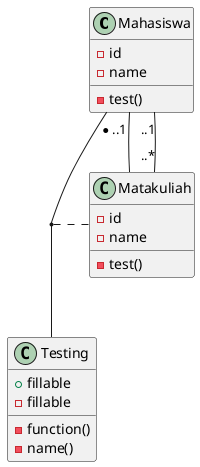 @startuml
class Mahasiswa{
-id
-name
-test()
}

class Matakuliah{
-id
-name
-test()
}

Mahasiswa "*..1" - Matakuliah

class Testing{
+fillable
-fillable
-function()
-name()
}

Mahasiswa "..1" - "..*" Matakuliah
(Mahasiswa, Testing) . Matakuliah


@enduml